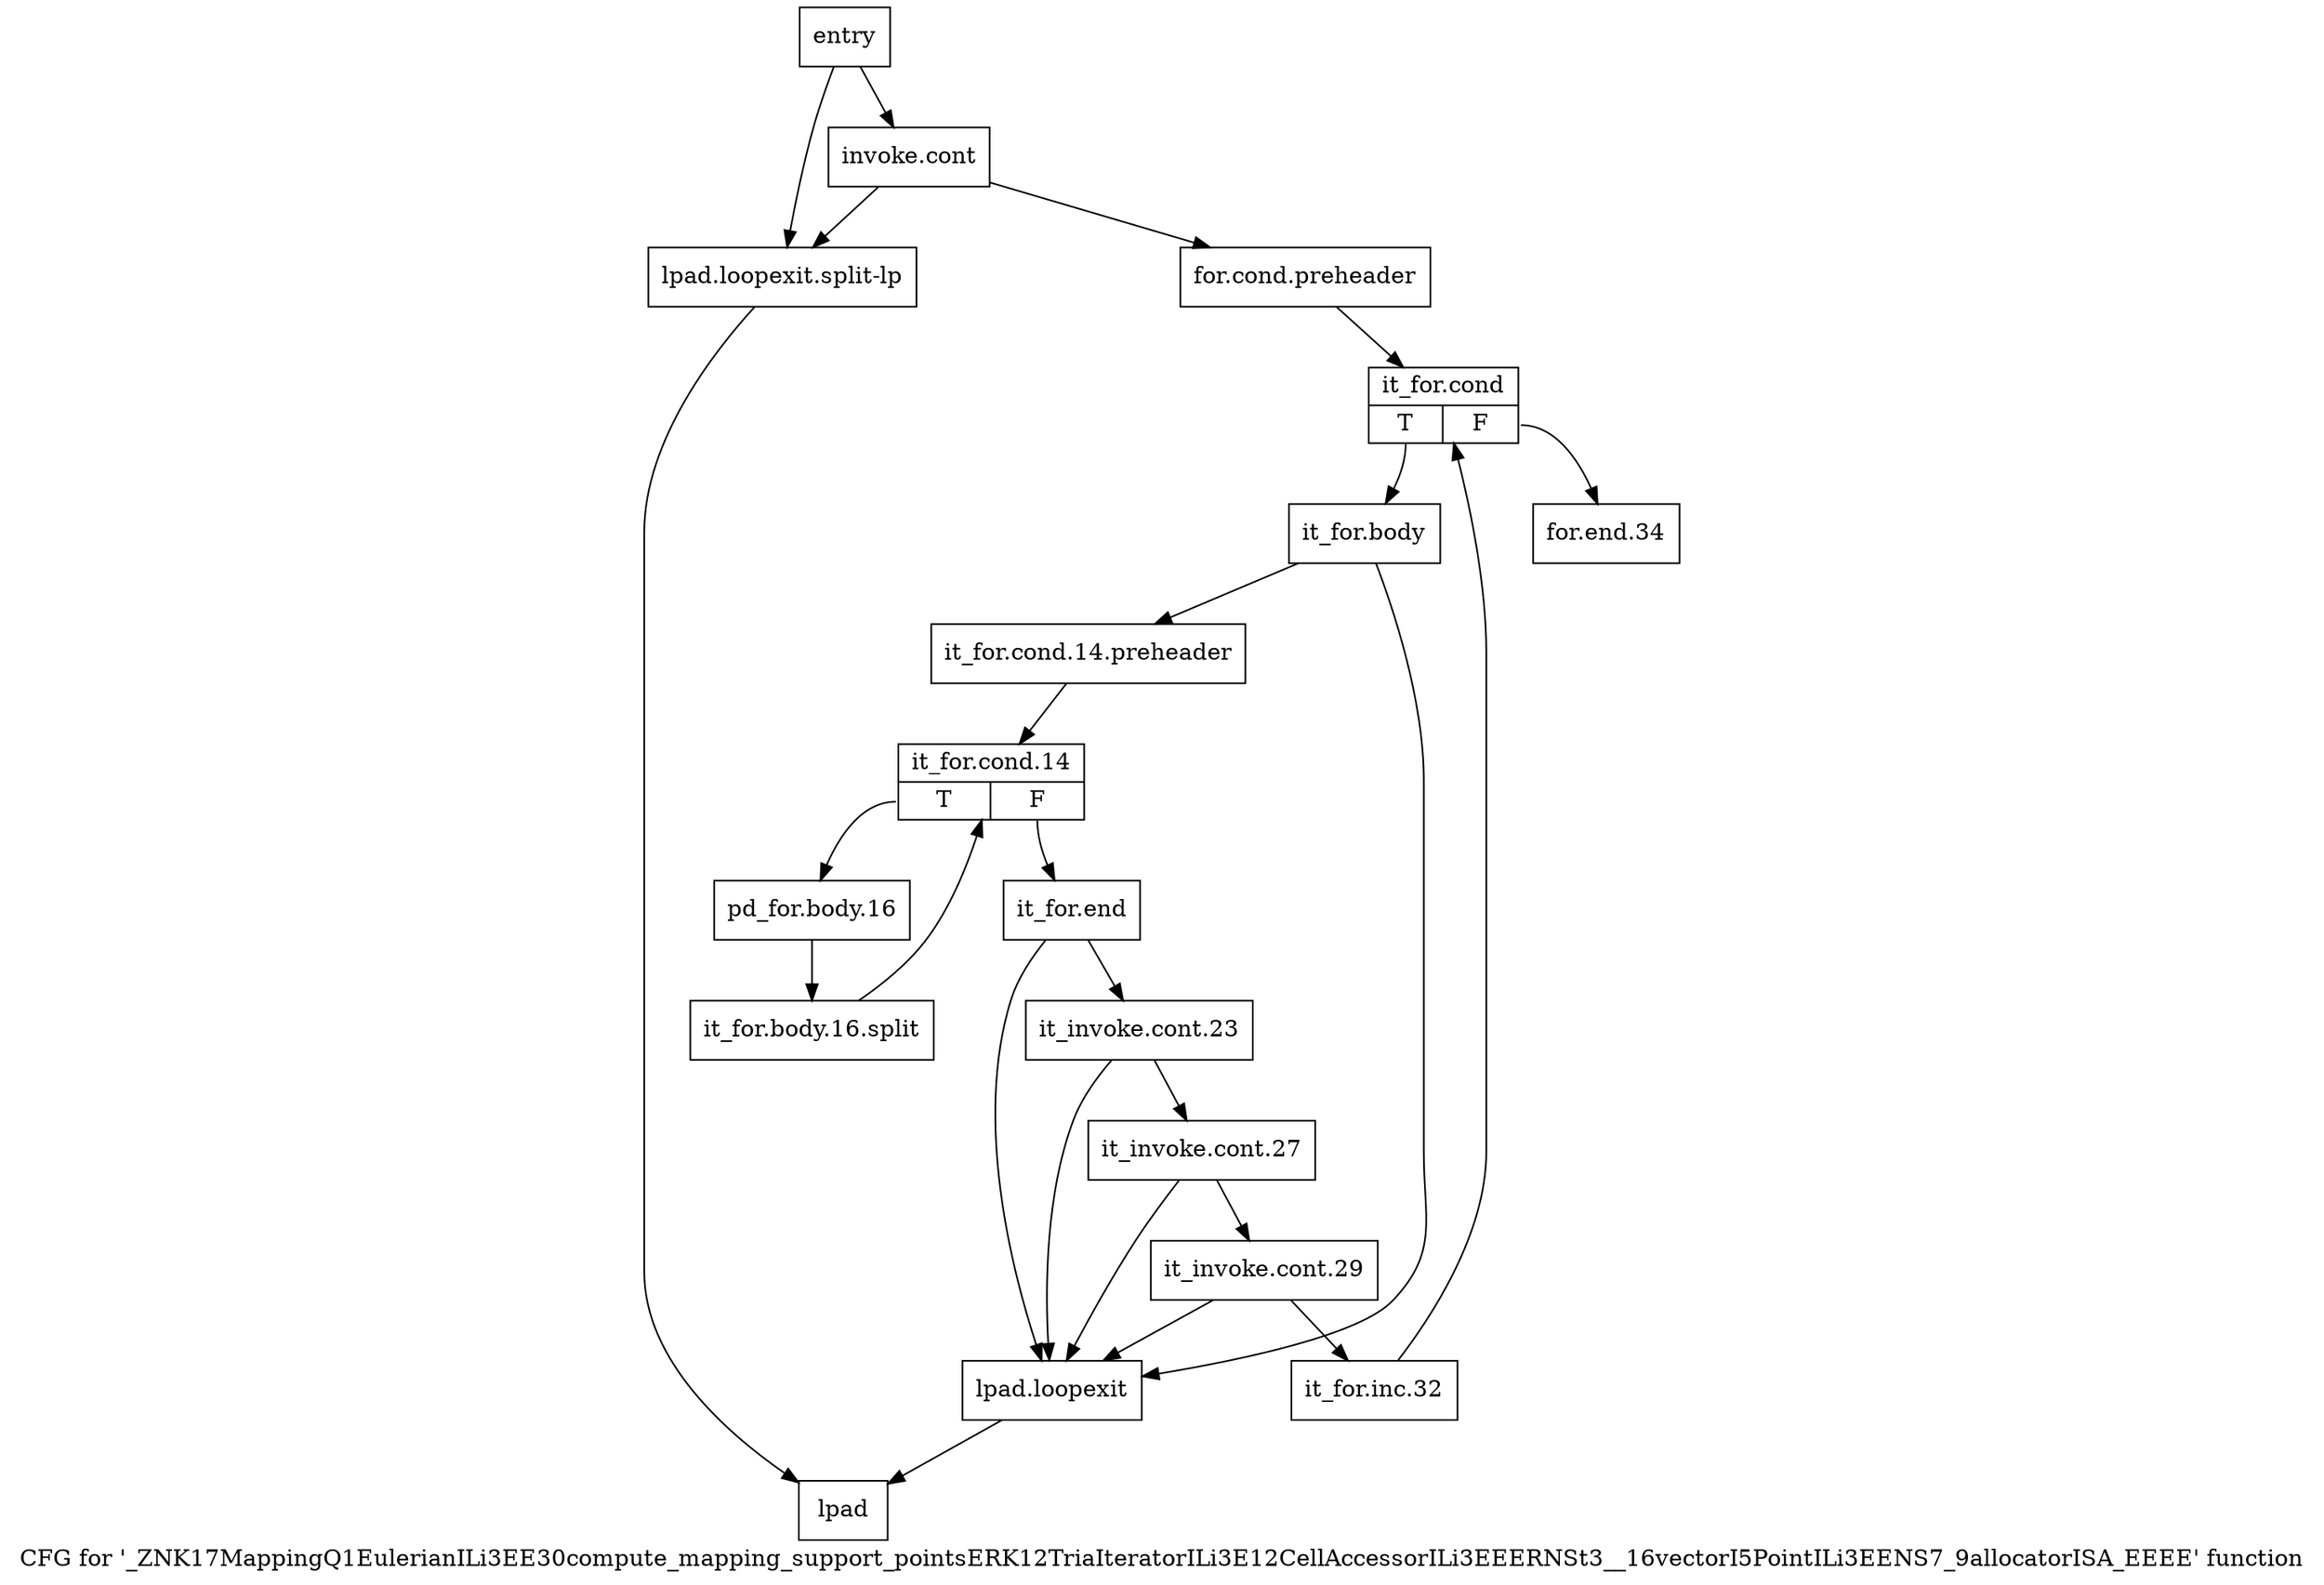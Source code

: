 digraph "CFG for '_ZNK17MappingQ1EulerianILi3EE30compute_mapping_support_pointsERK12TriaIteratorILi3E12CellAccessorILi3EEERNSt3__16vectorI5PointILi3EENS7_9allocatorISA_EEEE' function" {
	label="CFG for '_ZNK17MappingQ1EulerianILi3EE30compute_mapping_support_pointsERK12TriaIteratorILi3E12CellAccessorILi3EEERNSt3__16vectorI5PointILi3EENS7_9allocatorISA_EEEE' function";

	Node0x6116be0 [shape=record,label="{entry}"];
	Node0x6116be0 -> Node0x6116c30;
	Node0x6116be0 -> Node0x6116eb0;
	Node0x6116c30 [shape=record,label="{invoke.cont}"];
	Node0x6116c30 -> Node0x6116c80;
	Node0x6116c30 -> Node0x6116eb0;
	Node0x6116c80 [shape=record,label="{for.cond.preheader}"];
	Node0x6116c80 -> Node0x6116cd0;
	Node0x6116cd0 [shape=record,label="{it_for.cond|{<s0>T|<s1>F}}"];
	Node0x6116cd0:s0 -> Node0x6116d20;
	Node0x6116cd0:s1 -> Node0x61170e0;
	Node0x6116d20 [shape=record,label="{it_for.body}"];
	Node0x6116d20 -> Node0x6116d70;
	Node0x6116d20 -> Node0x6116e60;
	Node0x6116d70 [shape=record,label="{it_for.cond.14.preheader}"];
	Node0x6116d70 -> Node0x6116dc0;
	Node0x6116dc0 [shape=record,label="{it_for.cond.14|{<s0>T|<s1>F}}"];
	Node0x6116dc0:s0 -> Node0x6116e10;
	Node0x6116dc0:s1 -> Node0x6116f50;
	Node0x6116e10 [shape=record,label="{pd_for.body.16}"];
	Node0x6116e10 -> Node0xa0b6fb0;
	Node0xa0b6fb0 [shape=record,label="{it_for.body.16.split}"];
	Node0xa0b6fb0 -> Node0x6116dc0;
	Node0x6116e60 [shape=record,label="{lpad.loopexit}"];
	Node0x6116e60 -> Node0x6116f00;
	Node0x6116eb0 [shape=record,label="{lpad.loopexit.split-lp}"];
	Node0x6116eb0 -> Node0x6116f00;
	Node0x6116f00 [shape=record,label="{lpad}"];
	Node0x6116f50 [shape=record,label="{it_for.end}"];
	Node0x6116f50 -> Node0x6116fa0;
	Node0x6116f50 -> Node0x6116e60;
	Node0x6116fa0 [shape=record,label="{it_invoke.cont.23}"];
	Node0x6116fa0 -> Node0x6116ff0;
	Node0x6116fa0 -> Node0x6116e60;
	Node0x6116ff0 [shape=record,label="{it_invoke.cont.27}"];
	Node0x6116ff0 -> Node0x6117040;
	Node0x6116ff0 -> Node0x6116e60;
	Node0x6117040 [shape=record,label="{it_invoke.cont.29}"];
	Node0x6117040 -> Node0x6117090;
	Node0x6117040 -> Node0x6116e60;
	Node0x6117090 [shape=record,label="{it_for.inc.32}"];
	Node0x6117090 -> Node0x6116cd0;
	Node0x61170e0 [shape=record,label="{for.end.34}"];
}
